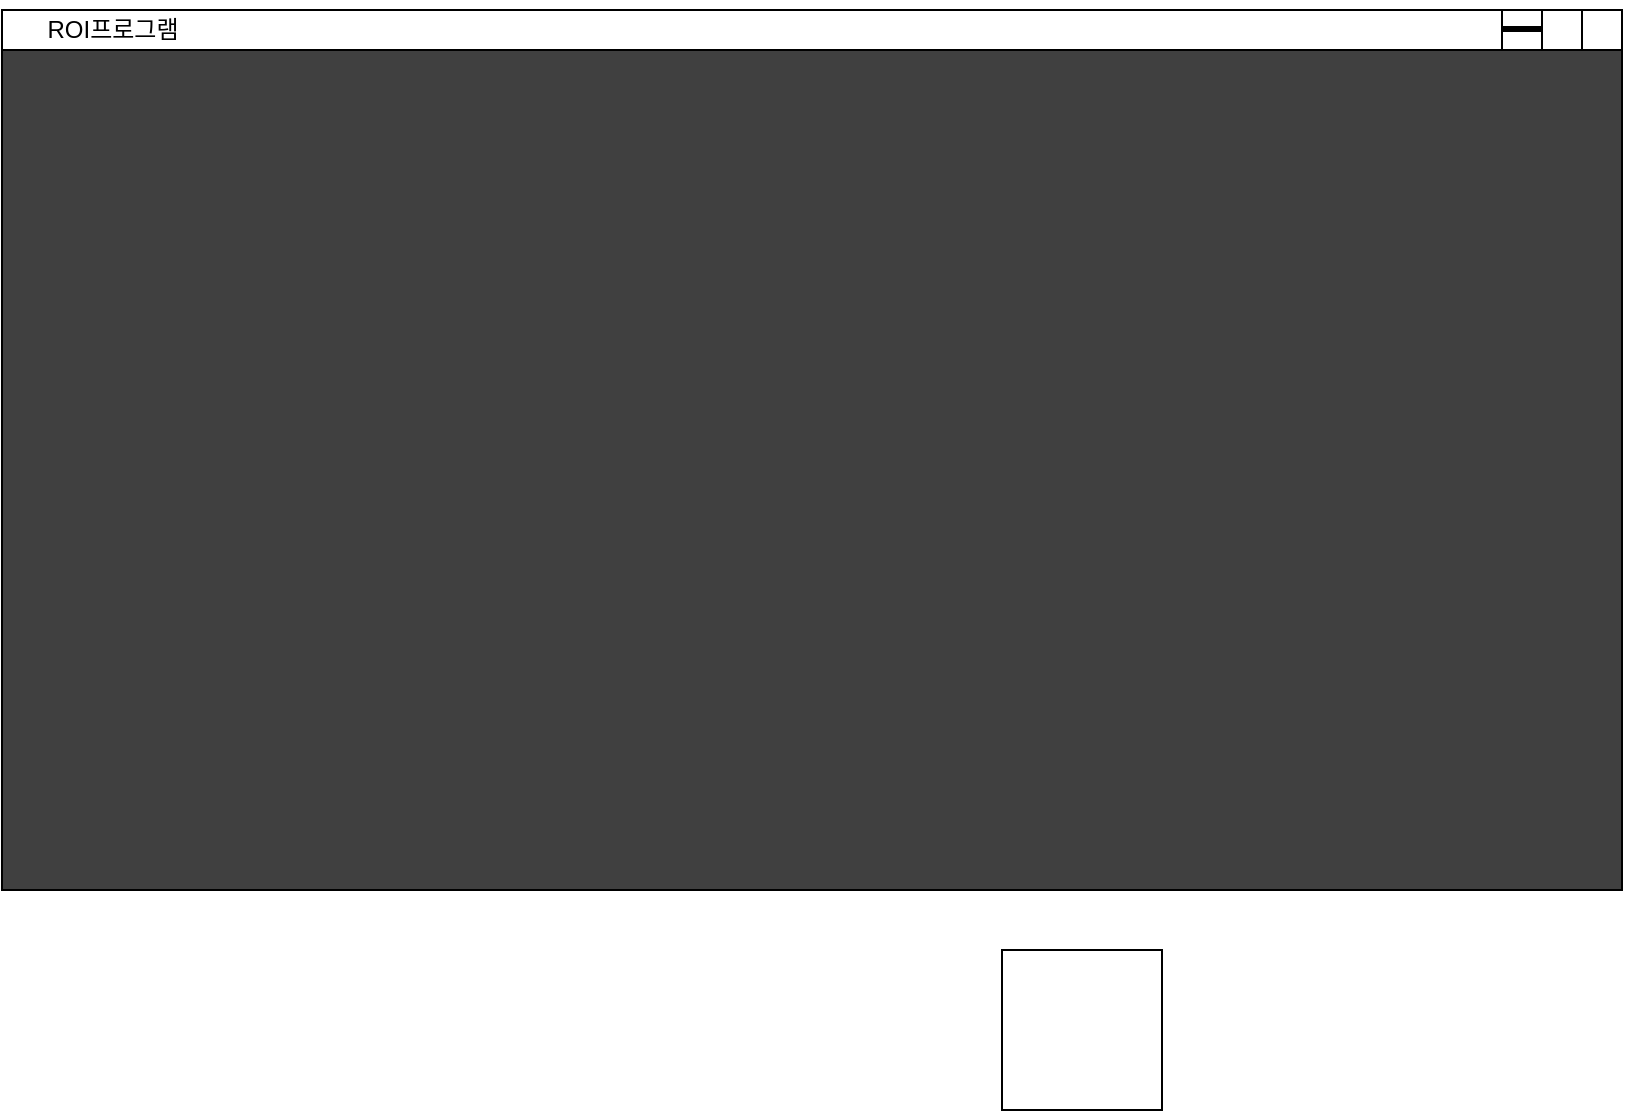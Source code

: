 <mxfile version="25.0.3">
  <diagram name="페이지-1" id="-yNlwuJwRfKJObzcvc3U">
    <mxGraphModel dx="954" dy="558" grid="1" gridSize="10" guides="1" tooltips="1" connect="1" arrows="1" fold="1" page="1" pageScale="1" pageWidth="827" pageHeight="1169" math="0" shadow="0">
      <root>
        <mxCell id="0" />
        <mxCell id="1" parent="0" />
        <mxCell id="UIMSpT_CcA_fMDT5gsIS-1" value="" style="swimlane;startSize=0;swimlaneFillColor=#404040;" vertex="1" parent="1">
          <mxGeometry x="10" y="10" width="810" height="440" as="geometry" />
        </mxCell>
        <mxCell id="UIMSpT_CcA_fMDT5gsIS-6" value="" style="rounded=0;whiteSpace=wrap;html=1;" vertex="1" parent="1">
          <mxGeometry x="10" y="10" width="810" height="20" as="geometry" />
        </mxCell>
        <mxCell id="UIMSpT_CcA_fMDT5gsIS-7" value="ROI프로그램" style="text;html=1;align=center;verticalAlign=middle;resizable=0;points=[];autosize=1;strokeColor=none;fillColor=none;" vertex="1" parent="1">
          <mxGeometry x="20" y="5" width="90" height="30" as="geometry" />
        </mxCell>
        <mxCell id="UIMSpT_CcA_fMDT5gsIS-9" value="" style="whiteSpace=wrap;html=1;aspect=fixed;" vertex="1" parent="1">
          <mxGeometry x="800" y="10" width="20" height="20" as="geometry" />
        </mxCell>
        <mxCell id="UIMSpT_CcA_fMDT5gsIS-10" value="" style="whiteSpace=wrap;html=1;aspect=fixed;" vertex="1" parent="1">
          <mxGeometry x="780" y="10" width="20" height="20" as="geometry" />
        </mxCell>
        <mxCell id="UIMSpT_CcA_fMDT5gsIS-11" value="" style="whiteSpace=wrap;html=1;aspect=fixed;" vertex="1" parent="1">
          <mxGeometry x="760" y="10" width="20" height="20" as="geometry" />
        </mxCell>
        <mxCell id="UIMSpT_CcA_fMDT5gsIS-12" value="" style="endArrow=none;html=1;rounded=0;strokeWidth=3;" edge="1" parent="1">
          <mxGeometry width="50" height="50" relative="1" as="geometry">
            <mxPoint x="760" y="19.5" as="sourcePoint" />
            <mxPoint x="780" y="19.5" as="targetPoint" />
          </mxGeometry>
        </mxCell>
        <mxCell id="UIMSpT_CcA_fMDT5gsIS-13" value="" style="whiteSpace=wrap;html=1;aspect=fixed;" vertex="1" parent="1">
          <mxGeometry x="510" y="480" width="80" height="80" as="geometry" />
        </mxCell>
      </root>
    </mxGraphModel>
  </diagram>
</mxfile>
